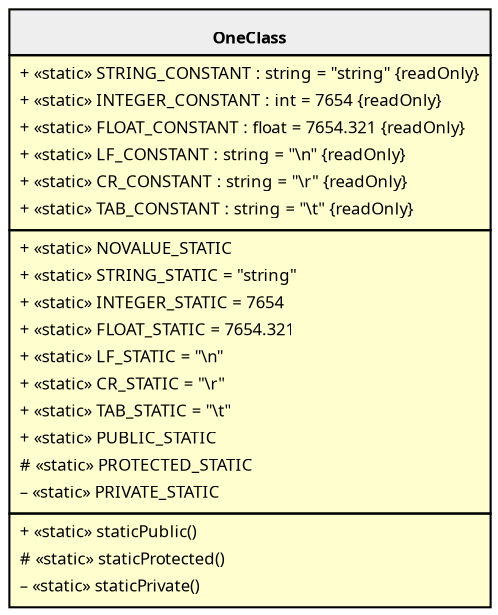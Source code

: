 graph {
  graph [name="G" overlap="false"]
  node [fontname="Verdana" fontsize=8 shape="none" margin=0 fillcolor="#FEFECE" style="filled"]
  edge [fontname="Verdana" fontsize=8]
  "FixtureSix\\OneClass" [shape="none" label=<
<table cellspacing="0" border="0" cellborder="1">
    <tr><td bgcolor="#eeeeee"><b><br/>OneClass</b></td></tr>
    <tr><td><table border="0" cellspacing="0" cellpadding="2">
    <tr><td align="left">+ «static» STRING_CONSTANT : string = "string" {readOnly}</td></tr>
    <tr><td align="left">+ «static» INTEGER_CONSTANT : int = 7654 {readOnly}</td></tr>
    <tr><td align="left">+ «static» FLOAT_CONSTANT : float = 7654.321 {readOnly}</td></tr>
    <tr><td align="left">+ «static» LF_CONSTANT : string = "\\n" {readOnly}</td></tr>
    <tr><td align="left">+ «static» CR_CONSTANT : string = "\\r" {readOnly}</td></tr>
    <tr><td align="left">+ «static» TAB_CONSTANT : string = "\\t" {readOnly}</td></tr>
</table></td></tr>
    <tr><td><table border="0" cellspacing="0" cellpadding="2">
    <tr><td align="left">+ «static» NOVALUE_STATIC</td></tr>
    <tr><td align="left">+ «static» STRING_STATIC = "string"</td></tr>
    <tr><td align="left">+ «static» INTEGER_STATIC = 7654</td></tr>
    <tr><td align="left">+ «static» FLOAT_STATIC = 7654.321</td></tr>
    <tr><td align="left">+ «static» LF_STATIC = "\\n"</td></tr>
    <tr><td align="left">+ «static» CR_STATIC = "\\r"</td></tr>
    <tr><td align="left">+ «static» TAB_STATIC = "\\t"</td></tr>
    <tr><td align="left">+ «static» PUBLIC_STATIC</td></tr>
    <tr><td align="left"># «static» PROTECTED_STATIC</td></tr>
    <tr><td align="left">– «static» PRIVATE_STATIC</td></tr>
</table></td></tr>
    <tr><td><table border="0" cellspacing="0" cellpadding="2">
    <tr><td align="left">+ «static» staticPublic()</td></tr>
    <tr><td align="left"># «static» staticProtected()</td></tr>
    <tr><td align="left">– «static» staticPrivate()</td></tr>
</table></td></tr>
</table>>]
}
